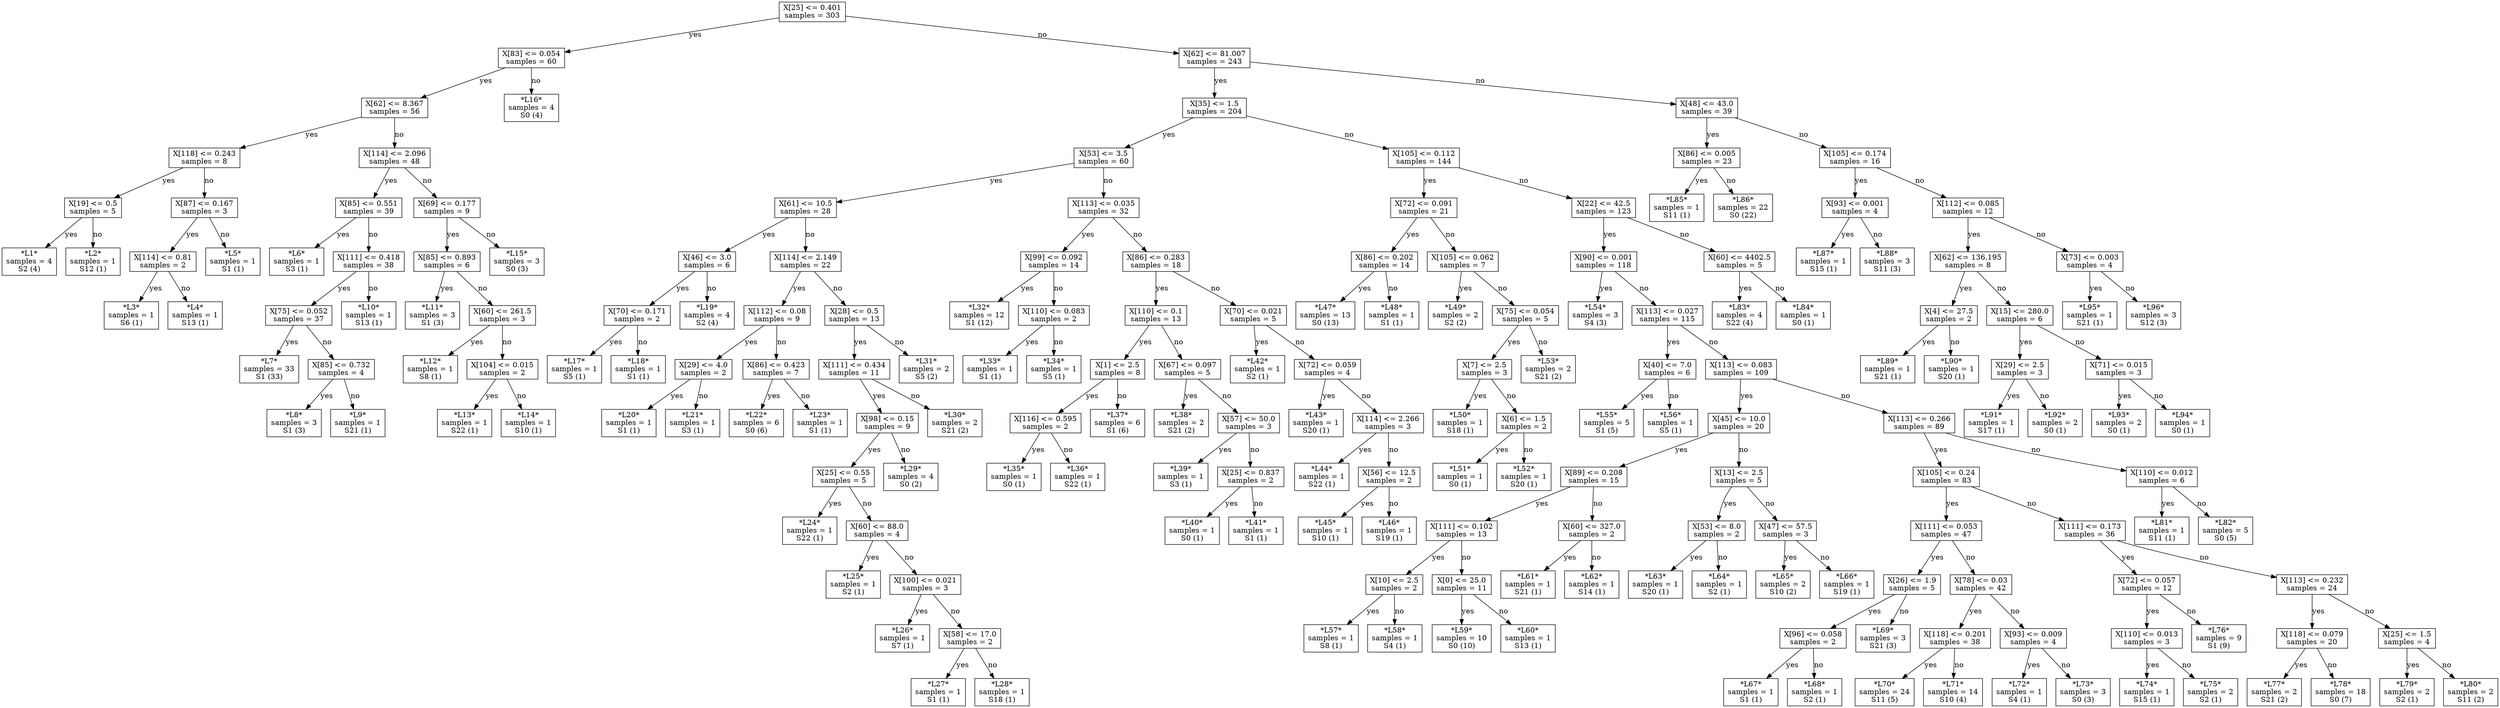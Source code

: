 digraph Tree {
node [shape=box] ;
0 [label="X[25] <= 0.401\nsamples = 303\n"] ;
1 [label="X[83] <= 0.054\nsamples = 60\n"] ;
0 -> 1 [label="yes"];
2 [label="X[62] <= 8.367\nsamples = 56\n"] ;
1 -> 2 [label="yes"];
3 [label="X[118] <= 0.243\nsamples = 8\n"] ;
2 -> 3 [label="yes"];
4 [label="X[19] <= 0.5\nsamples = 5\n"] ;
3 -> 4 [label="yes"];
5 [label="*L1*\nsamples = 4\nS2 (4)\n"] ;
4 -> 5 [label="yes"];
6 [label="*L2*\nsamples = 1\nS12 (1)\n"] ;
4 -> 6 [label="no"];
7 [label="X[87] <= 0.167\nsamples = 3\n"] ;
3 -> 7 [label="no"];
8 [label="X[114] <= 0.81\nsamples = 2\n"] ;
7 -> 8 [label="yes"];
9 [label="*L3*\nsamples = 1\nS6 (1)\n"] ;
8 -> 9 [label="yes"];
10 [label="*L4*\nsamples = 1\nS13 (1)\n"] ;
8 -> 10 [label="no"];
11 [label="*L5*\nsamples = 1\nS1 (1)\n"] ;
7 -> 11 [label="no"];
12 [label="X[114] <= 2.096\nsamples = 48\n"] ;
2 -> 12 [label="no"];
13 [label="X[85] <= 0.551\nsamples = 39\n"] ;
12 -> 13 [label="yes"];
14 [label="*L6*\nsamples = 1\nS3 (1)\n"] ;
13 -> 14 [label="yes"];
15 [label="X[111] <= 0.418\nsamples = 38\n"] ;
13 -> 15 [label="no"];
16 [label="X[75] <= 0.052\nsamples = 37\n"] ;
15 -> 16 [label="yes"];
17 [label="*L7*\nsamples = 33\nS1 (33)\n"] ;
16 -> 17 [label="yes"];
18 [label="X[85] <= 0.732\nsamples = 4\n"] ;
16 -> 18 [label="no"];
19 [label="*L8*\nsamples = 3\nS1 (3)\n"] ;
18 -> 19 [label="yes"];
20 [label="*L9*\nsamples = 1\nS21 (1)\n"] ;
18 -> 20 [label="no"];
21 [label="*L10*\nsamples = 1\nS13 (1)\n"] ;
15 -> 21 [label="no"];
22 [label="X[69] <= 0.177\nsamples = 9\n"] ;
12 -> 22 [label="no"];
23 [label="X[85] <= 0.893\nsamples = 6\n"] ;
22 -> 23 [label="yes"];
24 [label="*L11*\nsamples = 3\nS1 (3)\n"] ;
23 -> 24 [label="yes"];
25 [label="X[60] <= 261.5\nsamples = 3\n"] ;
23 -> 25 [label="no"];
26 [label="*L12*\nsamples = 1\nS8 (1)\n"] ;
25 -> 26 [label="yes"];
27 [label="X[104] <= 0.015\nsamples = 2\n"] ;
25 -> 27 [label="no"];
28 [label="*L13*\nsamples = 1\nS22 (1)\n"] ;
27 -> 28 [label="yes"];
29 [label="*L14*\nsamples = 1\nS10 (1)\n"] ;
27 -> 29 [label="no"];
30 [label="*L15*\nsamples = 3\nS0 (3)\n"] ;
22 -> 30 [label="no"];
31 [label="*L16*\nsamples = 4\nS0 (4)\n"] ;
1 -> 31 [label="no"];
32 [label="X[62] <= 81.007\nsamples = 243\n"] ;
0 -> 32 [label="no"];
33 [label="X[35] <= 1.5\nsamples = 204\n"] ;
32 -> 33 [label="yes"];
34 [label="X[53] <= 3.5\nsamples = 60\n"] ;
33 -> 34 [label="yes"];
35 [label="X[61] <= 10.5\nsamples = 28\n"] ;
34 -> 35 [label="yes"];
36 [label="X[46] <= 3.0\nsamples = 6\n"] ;
35 -> 36 [label="yes"];
37 [label="X[70] <= 0.171\nsamples = 2\n"] ;
36 -> 37 [label="yes"];
38 [label="*L17*\nsamples = 1\nS5 (1)\n"] ;
37 -> 38 [label="yes"];
39 [label="*L18*\nsamples = 1\nS1 (1)\n"] ;
37 -> 39 [label="no"];
40 [label="*L19*\nsamples = 4\nS2 (4)\n"] ;
36 -> 40 [label="no"];
41 [label="X[114] <= 2.149\nsamples = 22\n"] ;
35 -> 41 [label="no"];
42 [label="X[112] <= 0.08\nsamples = 9\n"] ;
41 -> 42 [label="yes"];
43 [label="X[29] <= 4.0\nsamples = 2\n"] ;
42 -> 43 [label="yes"];
44 [label="*L20*\nsamples = 1\nS1 (1)\n"] ;
43 -> 44 [label="yes"];
45 [label="*L21*\nsamples = 1\nS3 (1)\n"] ;
43 -> 45 [label="no"];
46 [label="X[86] <= 0.423\nsamples = 7\n"] ;
42 -> 46 [label="no"];
47 [label="*L22*\nsamples = 6\nS0 (6)\n"] ;
46 -> 47 [label="yes"];
48 [label="*L23*\nsamples = 1\nS1 (1)\n"] ;
46 -> 48 [label="no"];
49 [label="X[28] <= 0.5\nsamples = 13\n"] ;
41 -> 49 [label="no"];
50 [label="X[111] <= 0.434\nsamples = 11\n"] ;
49 -> 50 [label="yes"];
51 [label="X[98] <= 0.15\nsamples = 9\n"] ;
50 -> 51 [label="yes"];
52 [label="X[25] <= 0.55\nsamples = 5\n"] ;
51 -> 52 [label="yes"];
53 [label="*L24*\nsamples = 1\nS22 (1)\n"] ;
52 -> 53 [label="yes"];
54 [label="X[60] <= 88.0\nsamples = 4\n"] ;
52 -> 54 [label="no"];
55 [label="*L25*\nsamples = 1\nS2 (1)\n"] ;
54 -> 55 [label="yes"];
56 [label="X[100] <= 0.021\nsamples = 3\n"] ;
54 -> 56 [label="no"];
57 [label="*L26*\nsamples = 1\nS7 (1)\n"] ;
56 -> 57 [label="yes"];
58 [label="X[58] <= 17.0\nsamples = 2\n"] ;
56 -> 58 [label="no"];
59 [label="*L27*\nsamples = 1\nS1 (1)\n"] ;
58 -> 59 [label="yes"];
60 [label="*L28*\nsamples = 1\nS18 (1)\n"] ;
58 -> 60 [label="no"];
61 [label="*L29*\nsamples = 4\nS0 (2)\n"] ;
51 -> 61 [label="no"];
62 [label="*L30*\nsamples = 2\nS21 (2)\n"] ;
50 -> 62 [label="no"];
63 [label="*L31*\nsamples = 2\nS5 (2)\n"] ;
49 -> 63 [label="no"];
64 [label="X[113] <= 0.035\nsamples = 32\n"] ;
34 -> 64 [label="no"];
65 [label="X[99] <= 0.092\nsamples = 14\n"] ;
64 -> 65 [label="yes"];
66 [label="*L32*\nsamples = 12\nS1 (12)\n"] ;
65 -> 66 [label="yes"];
67 [label="X[110] <= 0.083\nsamples = 2\n"] ;
65 -> 67 [label="no"];
68 [label="*L33*\nsamples = 1\nS1 (1)\n"] ;
67 -> 68 [label="yes"];
69 [label="*L34*\nsamples = 1\nS5 (1)\n"] ;
67 -> 69 [label="no"];
70 [label="X[86] <= 0.283\nsamples = 18\n"] ;
64 -> 70 [label="no"];
71 [label="X[110] <= 0.1\nsamples = 13\n"] ;
70 -> 71 [label="yes"];
72 [label="X[1] <= 2.5\nsamples = 8\n"] ;
71 -> 72 [label="yes"];
73 [label="X[116] <= 0.595\nsamples = 2\n"] ;
72 -> 73 [label="yes"];
74 [label="*L35*\nsamples = 1\nS0 (1)\n"] ;
73 -> 74 [label="yes"];
75 [label="*L36*\nsamples = 1\nS22 (1)\n"] ;
73 -> 75 [label="no"];
76 [label="*L37*\nsamples = 6\nS1 (6)\n"] ;
72 -> 76 [label="no"];
77 [label="X[67] <= 0.097\nsamples = 5\n"] ;
71 -> 77 [label="no"];
78 [label="*L38*\nsamples = 2\nS21 (2)\n"] ;
77 -> 78 [label="yes"];
79 [label="X[57] <= 50.0\nsamples = 3\n"] ;
77 -> 79 [label="no"];
80 [label="*L39*\nsamples = 1\nS3 (1)\n"] ;
79 -> 80 [label="yes"];
81 [label="X[25] <= 0.837\nsamples = 2\n"] ;
79 -> 81 [label="no"];
82 [label="*L40*\nsamples = 1\nS0 (1)\n"] ;
81 -> 82 [label="yes"];
83 [label="*L41*\nsamples = 1\nS1 (1)\n"] ;
81 -> 83 [label="no"];
84 [label="X[70] <= 0.021\nsamples = 5\n"] ;
70 -> 84 [label="no"];
85 [label="*L42*\nsamples = 1\nS2 (1)\n"] ;
84 -> 85 [label="yes"];
86 [label="X[72] <= 0.059\nsamples = 4\n"] ;
84 -> 86 [label="no"];
87 [label="*L43*\nsamples = 1\nS20 (1)\n"] ;
86 -> 87 [label="yes"];
88 [label="X[114] <= 2.266\nsamples = 3\n"] ;
86 -> 88 [label="no"];
89 [label="*L44*\nsamples = 1\nS22 (1)\n"] ;
88 -> 89 [label="yes"];
90 [label="X[56] <= 12.5\nsamples = 2\n"] ;
88 -> 90 [label="no"];
91 [label="*L45*\nsamples = 1\nS10 (1)\n"] ;
90 -> 91 [label="yes"];
92 [label="*L46*\nsamples = 1\nS19 (1)\n"] ;
90 -> 92 [label="no"];
93 [label="X[105] <= 0.112\nsamples = 144\n"] ;
33 -> 93 [label="no"];
94 [label="X[72] <= 0.091\nsamples = 21\n"] ;
93 -> 94 [label="yes"];
95 [label="X[86] <= 0.202\nsamples = 14\n"] ;
94 -> 95 [label="yes"];
96 [label="*L47*\nsamples = 13\nS0 (13)\n"] ;
95 -> 96 [label="yes"];
97 [label="*L48*\nsamples = 1\nS1 (1)\n"] ;
95 -> 97 [label="no"];
98 [label="X[105] <= 0.062\nsamples = 7\n"] ;
94 -> 98 [label="no"];
99 [label="*L49*\nsamples = 2\nS2 (2)\n"] ;
98 -> 99 [label="yes"];
100 [label="X[75] <= 0.054\nsamples = 5\n"] ;
98 -> 100 [label="no"];
101 [label="X[7] <= 2.5\nsamples = 3\n"] ;
100 -> 101 [label="yes"];
102 [label="*L50*\nsamples = 1\nS18 (1)\n"] ;
101 -> 102 [label="yes"];
103 [label="X[6] <= 1.5\nsamples = 2\n"] ;
101 -> 103 [label="no"];
104 [label="*L51*\nsamples = 1\nS0 (1)\n"] ;
103 -> 104 [label="yes"];
105 [label="*L52*\nsamples = 1\nS20 (1)\n"] ;
103 -> 105 [label="no"];
106 [label="*L53*\nsamples = 2\nS21 (2)\n"] ;
100 -> 106 [label="no"];
107 [label="X[22] <= 42.5\nsamples = 123\n"] ;
93 -> 107 [label="no"];
108 [label="X[90] <= 0.001\nsamples = 118\n"] ;
107 -> 108 [label="yes"];
109 [label="*L54*\nsamples = 3\nS4 (3)\n"] ;
108 -> 109 [label="yes"];
110 [label="X[113] <= 0.027\nsamples = 115\n"] ;
108 -> 110 [label="no"];
111 [label="X[40] <= 7.0\nsamples = 6\n"] ;
110 -> 111 [label="yes"];
112 [label="*L55*\nsamples = 5\nS1 (5)\n"] ;
111 -> 112 [label="yes"];
113 [label="*L56*\nsamples = 1\nS5 (1)\n"] ;
111 -> 113 [label="no"];
114 [label="X[113] <= 0.083\nsamples = 109\n"] ;
110 -> 114 [label="no"];
115 [label="X[45] <= 10.0\nsamples = 20\n"] ;
114 -> 115 [label="yes"];
116 [label="X[89] <= 0.208\nsamples = 15\n"] ;
115 -> 116 [label="yes"];
117 [label="X[111] <= 0.102\nsamples = 13\n"] ;
116 -> 117 [label="yes"];
118 [label="X[10] <= 2.5\nsamples = 2\n"] ;
117 -> 118 [label="yes"];
119 [label="*L57*\nsamples = 1\nS8 (1)\n"] ;
118 -> 119 [label="yes"];
120 [label="*L58*\nsamples = 1\nS4 (1)\n"] ;
118 -> 120 [label="no"];
121 [label="X[0] <= 25.0\nsamples = 11\n"] ;
117 -> 121 [label="no"];
122 [label="*L59*\nsamples = 10\nS0 (10)\n"] ;
121 -> 122 [label="yes"];
123 [label="*L60*\nsamples = 1\nS13 (1)\n"] ;
121 -> 123 [label="no"];
124 [label="X[60] <= 327.0\nsamples = 2\n"] ;
116 -> 124 [label="no"];
125 [label="*L61*\nsamples = 1\nS21 (1)\n"] ;
124 -> 125 [label="yes"];
126 [label="*L62*\nsamples = 1\nS14 (1)\n"] ;
124 -> 126 [label="no"];
127 [label="X[13] <= 2.5\nsamples = 5\n"] ;
115 -> 127 [label="no"];
128 [label="X[53] <= 8.0\nsamples = 2\n"] ;
127 -> 128 [label="yes"];
129 [label="*L63*\nsamples = 1\nS20 (1)\n"] ;
128 -> 129 [label="yes"];
130 [label="*L64*\nsamples = 1\nS2 (1)\n"] ;
128 -> 130 [label="no"];
131 [label="X[47] <= 57.5\nsamples = 3\n"] ;
127 -> 131 [label="no"];
132 [label="*L65*\nsamples = 2\nS10 (2)\n"] ;
131 -> 132 [label="yes"];
133 [label="*L66*\nsamples = 1\nS19 (1)\n"] ;
131 -> 133 [label="no"];
134 [label="X[113] <= 0.266\nsamples = 89\n"] ;
114 -> 134 [label="no"];
135 [label="X[105] <= 0.24\nsamples = 83\n"] ;
134 -> 135 [label="yes"];
136 [label="X[111] <= 0.053\nsamples = 47\n"] ;
135 -> 136 [label="yes"];
137 [label="X[26] <= 1.9\nsamples = 5\n"] ;
136 -> 137 [label="yes"];
138 [label="X[96] <= 0.058\nsamples = 2\n"] ;
137 -> 138 [label="yes"];
139 [label="*L67*\nsamples = 1\nS1 (1)\n"] ;
138 -> 139 [label="yes"];
140 [label="*L68*\nsamples = 1\nS2 (1)\n"] ;
138 -> 140 [label="no"];
141 [label="*L69*\nsamples = 3\nS21 (3)\n"] ;
137 -> 141 [label="no"];
142 [label="X[78] <= 0.03\nsamples = 42\n"] ;
136 -> 142 [label="no"];
143 [label="X[118] <= 0.201\nsamples = 38\n"] ;
142 -> 143 [label="yes"];
144 [label="*L70*\nsamples = 24\nS11 (5)\n"] ;
143 -> 144 [label="yes"];
145 [label="*L71*\nsamples = 14\nS10 (4)\n"] ;
143 -> 145 [label="no"];
146 [label="X[93] <= 0.009\nsamples = 4\n"] ;
142 -> 146 [label="no"];
147 [label="*L72*\nsamples = 1\nS4 (1)\n"] ;
146 -> 147 [label="yes"];
148 [label="*L73*\nsamples = 3\nS0 (3)\n"] ;
146 -> 148 [label="no"];
149 [label="X[111] <= 0.173\nsamples = 36\n"] ;
135 -> 149 [label="no"];
150 [label="X[72] <= 0.057\nsamples = 12\n"] ;
149 -> 150 [label="yes"];
151 [label="X[110] <= 0.013\nsamples = 3\n"] ;
150 -> 151 [label="yes"];
152 [label="*L74*\nsamples = 1\nS15 (1)\n"] ;
151 -> 152 [label="yes"];
153 [label="*L75*\nsamples = 2\nS2 (1)\n"] ;
151 -> 153 [label="no"];
154 [label="*L76*\nsamples = 9\nS1 (9)\n"] ;
150 -> 154 [label="no"];
155 [label="X[113] <= 0.232\nsamples = 24\n"] ;
149 -> 155 [label="no"];
156 [label="X[118] <= 0.079\nsamples = 20\n"] ;
155 -> 156 [label="yes"];
157 [label="*L77*\nsamples = 2\nS21 (2)\n"] ;
156 -> 157 [label="yes"];
158 [label="*L78*\nsamples = 18\nS0 (7)\n"] ;
156 -> 158 [label="no"];
159 [label="X[25] <= 1.5\nsamples = 4\n"] ;
155 -> 159 [label="no"];
160 [label="*L79*\nsamples = 2\nS2 (1)\n"] ;
159 -> 160 [label="yes"];
161 [label="*L80*\nsamples = 2\nS11 (2)\n"] ;
159 -> 161 [label="no"];
162 [label="X[110] <= 0.012\nsamples = 6\n"] ;
134 -> 162 [label="no"];
163 [label="*L81*\nsamples = 1\nS11 (1)\n"] ;
162 -> 163 [label="yes"];
164 [label="*L82*\nsamples = 5\nS0 (5)\n"] ;
162 -> 164 [label="no"];
165 [label="X[60] <= 4402.5\nsamples = 5\n"] ;
107 -> 165 [label="no"];
166 [label="*L83*\nsamples = 4\nS22 (4)\n"] ;
165 -> 166 [label="yes"];
167 [label="*L84*\nsamples = 1\nS0 (1)\n"] ;
165 -> 167 [label="no"];
168 [label="X[48] <= 43.0\nsamples = 39\n"] ;
32 -> 168 [label="no"];
169 [label="X[86] <= 0.005\nsamples = 23\n"] ;
168 -> 169 [label="yes"];
170 [label="*L85*\nsamples = 1\nS11 (1)\n"] ;
169 -> 170 [label="yes"];
171 [label="*L86*\nsamples = 22\nS0 (22)\n"] ;
169 -> 171 [label="no"];
172 [label="X[105] <= 0.174\nsamples = 16\n"] ;
168 -> 172 [label="no"];
173 [label="X[93] <= 0.001\nsamples = 4\n"] ;
172 -> 173 [label="yes"];
174 [label="*L87*\nsamples = 1\nS15 (1)\n"] ;
173 -> 174 [label="yes"];
175 [label="*L88*\nsamples = 3\nS11 (3)\n"] ;
173 -> 175 [label="no"];
176 [label="X[112] <= 0.085\nsamples = 12\n"] ;
172 -> 176 [label="no"];
177 [label="X[62] <= 136.195\nsamples = 8\n"] ;
176 -> 177 [label="yes"];
178 [label="X[4] <= 27.5\nsamples = 2\n"] ;
177 -> 178 [label="yes"];
179 [label="*L89*\nsamples = 1\nS21 (1)\n"] ;
178 -> 179 [label="yes"];
180 [label="*L90*\nsamples = 1\nS20 (1)\n"] ;
178 -> 180 [label="no"];
181 [label="X[15] <= 280.0\nsamples = 6\n"] ;
177 -> 181 [label="no"];
182 [label="X[29] <= 2.5\nsamples = 3\n"] ;
181 -> 182 [label="yes"];
183 [label="*L91*\nsamples = 1\nS17 (1)\n"] ;
182 -> 183 [label="yes"];
184 [label="*L92*\nsamples = 2\nS0 (1)\n"] ;
182 -> 184 [label="no"];
185 [label="X[71] <= 0.015\nsamples = 3\n"] ;
181 -> 185 [label="no"];
186 [label="*L93*\nsamples = 2\nS0 (1)\n"] ;
185 -> 186 [label="yes"];
187 [label="*L94*\nsamples = 1\nS0 (1)\n"] ;
185 -> 187 [label="no"];
188 [label="X[73] <= 0.003\nsamples = 4\n"] ;
176 -> 188 [label="no"];
189 [label="*L95*\nsamples = 1\nS21 (1)\n"] ;
188 -> 189 [label="yes"];
190 [label="*L96*\nsamples = 3\nS12 (3)\n"] ;
188 -> 190 [label="no"];
}
